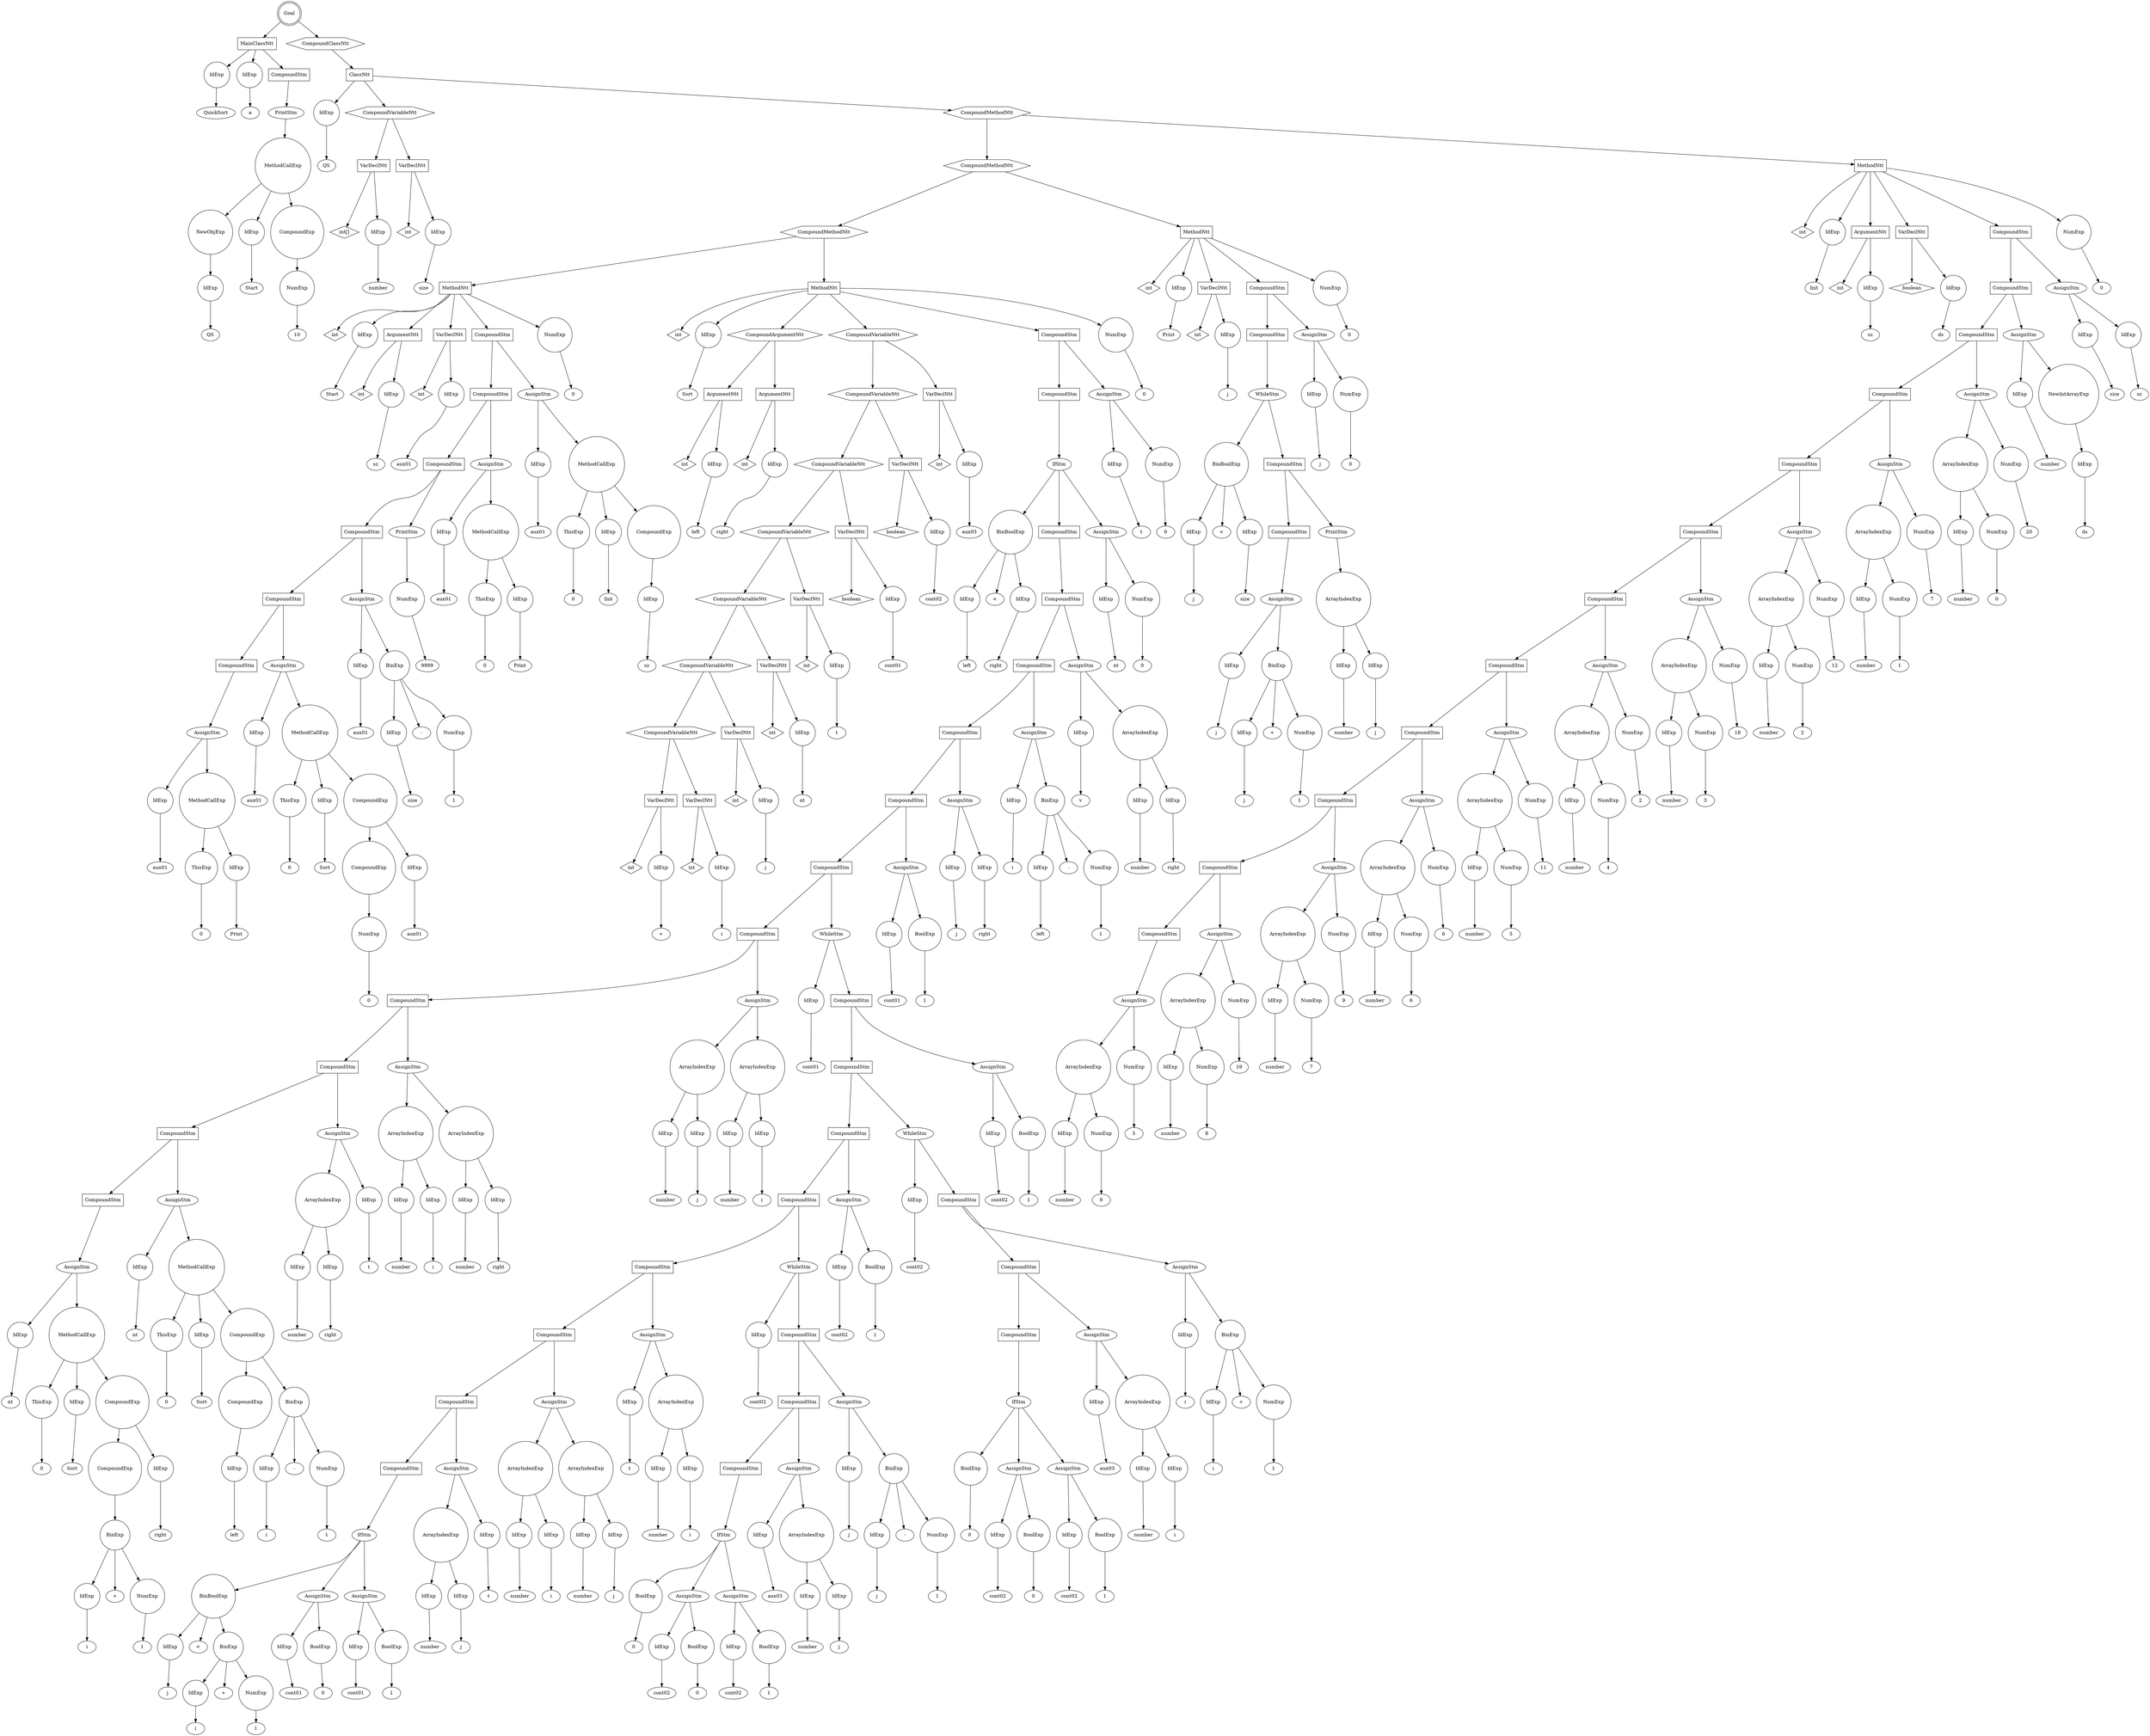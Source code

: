 digraph my_graph {
-1261416416;
-1261416416[label = "Goal", shape = "doublecircle"];
-1261416416->-1261434512;
-1261434512[label = "MainClassNtt", shape = "box"];
-1261434512->-1261434080
-1261434080[label = "IdExp", shape = "circle"];
-1261434080->-1261434064;
-1261434064[label = "QuickSort"];
-1261434512->-1261434128
-1261434128[label = "IdExp", shape = "circle"];
-1261434128->-1261434112;
-1261434112[label = "a"];
-1261434512->-1261434464;
-1261434464[label = "CompoundStm", shape = "polygon"];
-1261434464->-1259338736;
-1259338736[label = "PrintStm", shape = "ellipse"];
-1259338736->-1261434416
-1261434416[label = "MethodCallExp", shape = "circle"];
-1261434416->-1261434224
-1261434224[label = "NewObjExp", shape = "circle"];
-1261434224->-1261434176
-1261434176[label = "IdExp", shape = "circle"];
-1261434176->-1261434160;
-1261434160[label = "QS"];
-1261434416->-1261434272
-1261434272[label = "IdExp", shape = "circle"];
-1261434272->-1261434256;
-1261434256[label = "Start"];
-1261434416->-1261434368;
-1261434368[label = "CompoundExp", shape = "circle"];
-1261434368->-1261434320
-1261434320[label = "NumExp", shape = "circle"];
-1261434320->-1261434304;
-1261434304[label = "10"];
-1261416416->-1261416368;
-1261416368[label = "CompoundClassNtt", shape = "hexagon"];
-1261416368->-1261416320;
-1261416320[label = "ClassNtt", shape = "box"];
-1261416320->-1261434560
-1261434560[label = "IdExp", shape = "circle"];
-1261434560->-1261434544;
-1261434544[label = "QS"];
-1261416320->-1261434944;
-1261434944[label = "CompoundVariableNtt", shape = "hexagon"];
-1261434944->-1261434704;
-1261434704[label = "VarDeclNtt", shape = "box"];
-1261434704->-1261434608;
-1261434608[label = "int[]", shape = "diamond" ];
-1261434704->-1261434656
-1261434656[label = "IdExp", shape = "circle"];
-1261434656->-1261434640;
-1261434640[label = "number"];
-1261434944->-1261434896;
-1261434896[label = "VarDeclNtt", shape = "box"];
-1261434896->-1261434800;
-1261434800[label = "int", shape = "diamond" ];
-1261434896->-1261434848
-1261434848[label = "IdExp", shape = "circle"];
-1261434848->-1261434832;
-1261434832[label = "size"];
-1261416320->-1261416272;
-1261416272[label = "CompoundMethodNtt", shape = "hexagon"];
-1261416272->-1261418528;
-1261418528[label = "CompoundMethodNtt", shape = "hexagon"];
-1261418528->-1261423376;
-1261423376[label = "CompoundMethodNtt", shape = "hexagon"];
-1261423376->-1250949680;
-1250949680[label = "MethodNtt", shape = "box"];
-1250949680->-1261434992;
-1261434992[label = "int", shape = "diamond" ];
-1250949680->-1261435040
-1261435040[label = "IdExp", shape = "circle"];
-1261435040->-1261435024;
-1261435024[label = "Start"];
-1250949680->-1261435184;
-1261435184[label = "ArgumentNtt", shape = "box"];
-1261435184->-1261435088;
-1261435088[label = "int", shape = "diamond" ];
-1261435184->-1261435136
-1261435136[label = "IdExp", shape = "circle"];
-1261435136->-1261435120;
-1261435120[label = "sz"];
-1250949680->-1261435376;
-1261435376[label = "VarDeclNtt", shape = "box"];
-1261435376->-1261435280;
-1261435280[label = "int", shape = "diamond" ];
-1261435376->-1261435328
-1261435328[label = "IdExp", shape = "circle"];
-1261435328->-1261435312;
-1261435312[label = "aux01"];
-1250949680->-1261431104;
-1261431104[label = "CompoundStm", shape = "polygon"];
-1261431104->-1261431056;
-1261431056[label = "CompoundStm", shape = "polygon"];
-1261431056->-1261431008;
-1261431008[label = "CompoundStm", shape = "polygon"];
-1261431008->-1261430960;
-1261430960[label = "CompoundStm", shape = "polygon"];
-1261430960->-1261430912;
-1261430912[label = "CompoundStm", shape = "polygon"];
-1261430912->-1261430864;
-1261430864[label = "CompoundStm", shape = "polygon"];
-1261430864->-1261430816;
-1261430816[label = "AssignStm", shape = "ellipse"];
-1261430816->-1261436768
-1261436768[label = "IdExp", shape = "circle"];
-1261436768->-1261436752;
-1261436752[label = "aux01"];
-1261430816->-1261436912
-1261436912[label = "MethodCallExp", shape = "circle"];
-1261436912->-1261436816
-1261436816[label = "ThisExp", shape = "circle"];
-1261436816->-1261436800;
-1261436800[label = "0"];
-1261436912->-1261436864
-1261436864[label = "IdExp", shape = "circle"];
-1261436864->-1261436848;
-1261436848[label = "Print"];
-1261430912->-1261436720;
-1261436720[label = "AssignStm", shape = "ellipse"];
-1261436720->-1261436336
-1261436336[label = "IdExp", shape = "circle"];
-1261436336->-1261436320;
-1261436320[label = "aux01"];
-1261436720->-1261436672
-1261436672[label = "MethodCallExp", shape = "circle"];
-1261436672->-1261436384
-1261436384[label = "ThisExp", shape = "circle"];
-1261436384->-1261436368;
-1261436368[label = "0"];
-1261436672->-1261436432
-1261436432[label = "IdExp", shape = "circle"];
-1261436432->-1261436416;
-1261436416[label = "Sort"];
-1261436672->-1261436624;
-1261436624[label = "CompoundExp", shape = "circle"];
-1261436624->-1261436528;
-1261436528[label = "CompoundExp", shape = "circle"];
-1261436528->-1261436480
-1261436480[label = "NumExp", shape = "circle"];
-1261436480->-1261436464;
-1261436464[label = "0"];
-1261436624->-1261436576
-1261436576[label = "IdExp", shape = "circle"];
-1261436576->-1261436560;
-1261436560[label = "aux01"];
-1261430960->-1261436288;
-1261436288[label = "AssignStm", shape = "ellipse"];
-1261436288->-1261436096
-1261436096[label = "IdExp", shape = "circle"];
-1261436096->-1261436080;
-1261436080[label = "aux01"];
-1261436288->-1261436240;
-1261436240[label = "BinExp", shape = "circle"];
-1261436240->-1261436144
-1261436144[label = "IdExp", shape = "circle"];
-1261436144->-1261436128;
-1261436128[label = "size"];
-1261436240->-1261436216;
-1261436216[label = "-" ];
-1261436240->-1261436192
-1261436192[label = "NumExp", shape = "circle"];
-1261436192->-1261436176;
-1261436176[label = "1"];
-1261431008->-1259339472;
-1259339472[label = "PrintStm", shape = "ellipse"];
-1259339472->-1261436048
-1261436048[label = "NumExp", shape = "circle"];
-1261436048->-1261436032;
-1261436032[label = "9999"];
-1261431056->-1261436000;
-1261436000[label = "AssignStm", shape = "ellipse"];
-1261436000->-1261435808
-1261435808[label = "IdExp", shape = "circle"];
-1261435808->-1261435792;
-1261435792[label = "aux01"];
-1261436000->-1261435952
-1261435952[label = "MethodCallExp", shape = "circle"];
-1261435952->-1261435856
-1261435856[label = "ThisExp", shape = "circle"];
-1261435856->-1261435840;
-1261435840[label = "0"];
-1261435952->-1261435904
-1261435904[label = "IdExp", shape = "circle"];
-1261435904->-1261435888;
-1261435888[label = "Print"];
-1261431104->-1261435760;
-1261435760[label = "AssignStm", shape = "ellipse"];
-1261435760->-1261435472
-1261435472[label = "IdExp", shape = "circle"];
-1261435472->-1261435456;
-1261435456[label = "aux01"];
-1261435760->-1261435712
-1261435712[label = "MethodCallExp", shape = "circle"];
-1261435712->-1261435520
-1261435520[label = "ThisExp", shape = "circle"];
-1261435520->-1261435504;
-1261435504[label = "0"];
-1261435712->-1261435568
-1261435568[label = "IdExp", shape = "circle"];
-1261435568->-1261435552;
-1261435552[label = "Init"];
-1261435712->-1261435664;
-1261435664[label = "CompoundExp", shape = "circle"];
-1261435664->-1261435616
-1261435616[label = "IdExp", shape = "circle"];
-1261435616->-1261435600;
-1261435600[label = "sz"];
-1250949680->-1261431152
-1261431152[label = "NumExp", shape = "circle"];
-1261431152->-1261431136;
-1261431136[label = "0"];
-1261423376->-1250950384;
-1250950384[label = "MethodNtt", shape = "box"];
-1250950384->-1261431248;
-1261431248[label = "int", shape = "diamond" ];
-1250950384->-1261431296
-1261431296[label = "IdExp", shape = "circle"];
-1261431296->-1261431280;
-1261431280[label = "Sort"];
-1250950384->-1261431680;
-1261431680[label = "CompoundArgumentNtt", shape = "hexagon"];
-1261431680->-1261431440;
-1261431440[label = "ArgumentNtt", shape = "box"];
-1261431440->-1261431344;
-1261431344[label = "int", shape = "diamond" ];
-1261431440->-1261431392
-1261431392[label = "IdExp", shape = "circle"];
-1261431392->-1261431376;
-1261431376[label = "left"];
-1261431680->-1261431632;
-1261431632[label = "ArgumentNtt", shape = "box"];
-1261431632->-1261431536;
-1261431536[label = "int", shape = "diamond" ];
-1261431632->-1261431584
-1261431584[label = "IdExp", shape = "circle"];
-1261431584->-1261431568;
-1261431568[label = "right"];
-1250950384->-1261433216;
-1261433216[label = "CompoundVariableNtt", shape = "hexagon"];
-1261433216->-1261433024;
-1261433024[label = "CompoundVariableNtt", shape = "hexagon"];
-1261433024->-1261432832;
-1261432832[label = "CompoundVariableNtt", shape = "hexagon"];
-1261432832->-1261432640;
-1261432640[label = "CompoundVariableNtt", shape = "hexagon"];
-1261432640->-1261432448;
-1261432448[label = "CompoundVariableNtt", shape = "hexagon"];
-1261432448->-1261432256;
-1261432256[label = "CompoundVariableNtt", shape = "hexagon"];
-1261432256->-1261432064;
-1261432064[label = "CompoundVariableNtt", shape = "hexagon"];
-1261432064->-1261431824;
-1261431824[label = "VarDeclNtt", shape = "box"];
-1261431824->-1261431728;
-1261431728[label = "int", shape = "diamond" ];
-1261431824->-1261431776
-1261431776[label = "IdExp", shape = "circle"];
-1261431776->-1261431760;
-1261431760[label = "v"];
-1261432064->-1261432016;
-1261432016[label = "VarDeclNtt", shape = "box"];
-1261432016->-1261431920;
-1261431920[label = "int", shape = "diamond" ];
-1261432016->-1261431968
-1261431968[label = "IdExp", shape = "circle"];
-1261431968->-1261431952;
-1261431952[label = "i"];
-1261432256->-1261432208;
-1261432208[label = "VarDeclNtt", shape = "box"];
-1261432208->-1261432112;
-1261432112[label = "int", shape = "diamond" ];
-1261432208->-1261432160
-1261432160[label = "IdExp", shape = "circle"];
-1261432160->-1261432144;
-1261432144[label = "j"];
-1261432448->-1261432400;
-1261432400[label = "VarDeclNtt", shape = "box"];
-1261432400->-1261432304;
-1261432304[label = "int", shape = "diamond" ];
-1261432400->-1261432352
-1261432352[label = "IdExp", shape = "circle"];
-1261432352->-1261432336;
-1261432336[label = "nt"];
-1261432640->-1261432592;
-1261432592[label = "VarDeclNtt", shape = "box"];
-1261432592->-1261432496;
-1261432496[label = "int", shape = "diamond" ];
-1261432592->-1261432544
-1261432544[label = "IdExp", shape = "circle"];
-1261432544->-1261432528;
-1261432528[label = "t"];
-1261432832->-1261432784;
-1261432784[label = "VarDeclNtt", shape = "box"];
-1261432784->-1261432688;
-1261432688[label = "boolean", shape = "diamond" ];
-1261432784->-1261432736
-1261432736[label = "IdExp", shape = "circle"];
-1261432736->-1261432720;
-1261432720[label = "cont01"];
-1261433024->-1261432976;
-1261432976[label = "VarDeclNtt", shape = "box"];
-1261432976->-1261432880;
-1261432880[label = "boolean", shape = "diamond" ];
-1261432976->-1261432928
-1261432928[label = "IdExp", shape = "circle"];
-1261432928->-1261432912;
-1261432912[label = "cont02"];
-1261433216->-1261433168;
-1261433168[label = "VarDeclNtt", shape = "box"];
-1261433168->-1261433072;
-1261433072[label = "int", shape = "diamond" ];
-1261433168->-1261433120
-1261433120[label = "IdExp", shape = "circle"];
-1261433120->-1261433104;
-1261433104[label = "aux03"];
-1250950384->-1261423280;
-1261423280[label = "CompoundStm", shape = "polygon"];
-1261423280->-1261423232;
-1261423232[label = "CompoundStm", shape = "polygon"];
-1261423232->-1261423184;
-1261423184[label = "IfStm", shape = "ellipse"];
-1261423184->-1261433504;
-1261433504[label = "BinBoolExp", shape = "circle"];
-1261433504->-1261433408
-1261433408[label = "IdExp", shape = "circle"];
-1261433408->-1261433392;
-1261433392[label = "left"];
-1261433504->-1261433480;
-1261433480[label = "<" ];
-1261433504->-1261433456
-1261433456[label = "IdExp", shape = "circle"];
-1261433456->-1261433440;
-1261433440[label = "right"];
-1261423184->-1261422992;
-1261422992[label = "CompoundStm", shape = "polygon"];
-1261422992->-1261422944;
-1261422944[label = "CompoundStm", shape = "polygon"];
-1261422944->-1261422896;
-1261422896[label = "CompoundStm", shape = "polygon"];
-1261422896->-1261422848;
-1261422848[label = "CompoundStm", shape = "polygon"];
-1261422848->-1261422800;
-1261422800[label = "CompoundStm", shape = "polygon"];
-1261422800->-1261422752;
-1261422752[label = "CompoundStm", shape = "polygon"];
-1261422752->-1261422704;
-1261422704[label = "CompoundStm", shape = "polygon"];
-1261422704->-1261422656;
-1261422656[label = "CompoundStm", shape = "polygon"];
-1261422656->-1261422608;
-1261422608[label = "CompoundStm", shape = "polygon"];
-1261422608->-1261422560;
-1261422560[label = "CompoundStm", shape = "polygon"];
-1261422560->-1261422512;
-1261422512[label = "CompoundStm", shape = "polygon"];
-1261422512->-1261422464;
-1261422464[label = "AssignStm", shape = "ellipse"];
-1261422464->-1261421984
-1261421984[label = "IdExp", shape = "circle"];
-1261421984->-1261421968;
-1261421968[label = "nt"];
-1261422464->-1261422416
-1261422416[label = "MethodCallExp", shape = "circle"];
-1261422416->-1261422032
-1261422032[label = "ThisExp", shape = "circle"];
-1261422032->-1261422016;
-1261422016[label = "0"];
-1261422416->-1261422080
-1261422080[label = "IdExp", shape = "circle"];
-1261422080->-1261422064;
-1261422064[label = "Sort"];
-1261422416->-1261422368;
-1261422368[label = "CompoundExp", shape = "circle"];
-1261422368->-1261422272;
-1261422272[label = "CompoundExp", shape = "circle"];
-1261422272->-1261422224;
-1261422224[label = "BinExp", shape = "circle"];
-1261422224->-1261422128
-1261422128[label = "IdExp", shape = "circle"];
-1261422128->-1261422112;
-1261422112[label = "i"];
-1261422224->-1261422200;
-1261422200[label = "+" ];
-1261422224->-1261422176
-1261422176[label = "NumExp", shape = "circle"];
-1261422176->-1261422160;
-1261422160[label = "1"];
-1261422368->-1261422320
-1261422320[label = "IdExp", shape = "circle"];
-1261422320->-1261422304;
-1261422304[label = "right"];
-1261422560->-1261421936;
-1261421936[label = "AssignStm", shape = "ellipse"];
-1261421936->-1261427600
-1261427600[label = "IdExp", shape = "circle"];
-1261427600->-1261427584;
-1261427584[label = "nt"];
-1261421936->-1261421888
-1261421888[label = "MethodCallExp", shape = "circle"];
-1261421888->-1261427648
-1261427648[label = "ThisExp", shape = "circle"];
-1261427648->-1261427632;
-1261427632[label = "0"];
-1261421888->-1261427696
-1261427696[label = "IdExp", shape = "circle"];
-1261427696->-1261427680;
-1261427680[label = "Sort"];
-1261421888->-1261421840;
-1261421840[label = "CompoundExp", shape = "circle"];
-1261421840->-1261421648;
-1261421648[label = "CompoundExp", shape = "circle"];
-1261421648->-1261421600
-1261421600[label = "IdExp", shape = "circle"];
-1261421600->-1261421584;
-1261421584[label = "left"];
-1261421840->-1261421792;
-1261421792[label = "BinExp", shape = "circle"];
-1261421792->-1261421696
-1261421696[label = "IdExp", shape = "circle"];
-1261421696->-1261421680;
-1261421680[label = "i"];
-1261421792->-1261421768;
-1261421768[label = "-" ];
-1261421792->-1261421744
-1261421744[label = "NumExp", shape = "circle"];
-1261421744->-1261421728;
-1261421728[label = "1"];
-1261422608->-1261427552;
-1261427552[label = "AssignStm", shape = "ellipse"];
-1261427552->-1261427456
-1261427456[label = "ArrayIndexExp", shape = "circle"];
-1261427456->-1261427360
-1261427360[label = "IdExp", shape = "circle"];
-1261427360->-1261427344;
-1261427344[label = "number"];
-1261427456->-1261427408
-1261427408[label = "IdExp", shape = "circle"];
-1261427408->-1261427392;
-1261427392[label = "right"];
-1261427552->-1261427504
-1261427504[label = "IdExp", shape = "circle"];
-1261427504->-1261427488;
-1261427488[label = "t"];
-1261422656->-1261427312;
-1261427312[label = "AssignStm", shape = "ellipse"];
-1261427312->-1261427120
-1261427120[label = "ArrayIndexExp", shape = "circle"];
-1261427120->-1261427024
-1261427024[label = "IdExp", shape = "circle"];
-1261427024->-1261427008;
-1261427008[label = "number"];
-1261427120->-1261427072
-1261427072[label = "IdExp", shape = "circle"];
-1261427072->-1261427056;
-1261427056[label = "i"];
-1261427312->-1261427264
-1261427264[label = "ArrayIndexExp", shape = "circle"];
-1261427264->-1261427168
-1261427168[label = "IdExp", shape = "circle"];
-1261427168->-1261427152;
-1261427152[label = "number"];
-1261427264->-1261427216
-1261427216[label = "IdExp", shape = "circle"];
-1261427216->-1261427200;
-1261427200[label = "right"];
-1261422704->-1261426976;
-1261426976[label = "AssignStm", shape = "ellipse"];
-1261426976->-1261426784
-1261426784[label = "ArrayIndexExp", shape = "circle"];
-1261426784->-1261426688
-1261426688[label = "IdExp", shape = "circle"];
-1261426688->-1261426672;
-1261426672[label = "number"];
-1261426784->-1261426736
-1261426736[label = "IdExp", shape = "circle"];
-1261426736->-1261426720;
-1261426720[label = "j"];
-1261426976->-1261426928
-1261426928[label = "ArrayIndexExp", shape = "circle"];
-1261426928->-1261426832
-1261426832[label = "IdExp", shape = "circle"];
-1261426832->-1261426816;
-1261426816[label = "number"];
-1261426928->-1261426880
-1261426880[label = "IdExp", shape = "circle"];
-1261426880->-1261426864;
-1261426864[label = "i"];
-1261422752->-1261426640;
-1261426640[label = "WhileStm", shape = "ellipse"];
-1261426640->-1261428176
-1261428176[label = "IdExp", shape = "circle"];
-1261428176->-1261428160;
-1261428160[label = "cont01"];
-1261426640->-1261426592;
-1261426592[label = "CompoundStm", shape = "polygon"];
-1261426592->-1261426544;
-1261426544[label = "CompoundStm", shape = "polygon"];
-1261426544->-1261426496;
-1261426496[label = "CompoundStm", shape = "polygon"];
-1261426496->-1261426448;
-1261426448[label = "CompoundStm", shape = "polygon"];
-1261426448->-1261426400;
-1261426400[label = "CompoundStm", shape = "polygon"];
-1261426400->-1261426352;
-1261426352[label = "CompoundStm", shape = "polygon"];
-1261426352->-1261426304;
-1261426304[label = "CompoundStm", shape = "polygon"];
-1261426304->-1261426256;
-1261426256[label = "CompoundStm", shape = "polygon"];
-1261426256->-1261426208;
-1261426208[label = "IfStm", shape = "ellipse"];
-1261426208->-1261425872;
-1261425872[label = "BinBoolExp", shape = "circle"];
-1261425872->-1261425680
-1261425680[label = "IdExp", shape = "circle"];
-1261425680->-1261425664;
-1261425664[label = "j"];
-1261425872->-1261425848;
-1261425848[label = "<" ];
-1261425872->-1261425824;
-1261425824[label = "BinExp", shape = "circle"];
-1261425824->-1261425728
-1261425728[label = "IdExp", shape = "circle"];
-1261425728->-1261425712;
-1261425712[label = "i"];
-1261425824->-1261425800;
-1261425800[label = "+" ];
-1261425824->-1261425776
-1261425776[label = "NumExp", shape = "circle"];
-1261425776->-1261425760;
-1261425760[label = "1"];
-1261426208->-1261426016;
-1261426016[label = "AssignStm", shape = "ellipse"];
-1261426016->-1261425920
-1261425920[label = "IdExp", shape = "circle"];
-1261425920->-1261425904;
-1261425904[label = "cont01"];
-1261426016->-1261425968
-1261425968[label = "BoolExp", shape = "circle"];
-1261425968->-1261425952;
-1261425952[label = "0"];
-1261426208->-1261426160;
-1261426160[label = "AssignStm", shape = "ellipse"];
-1261426160->-1261426064
-1261426064[label = "IdExp", shape = "circle"];
-1261426064->-1261426048;
-1261426048[label = "cont01"];
-1261426160->-1261426112
-1261426112[label = "BoolExp", shape = "circle"];
-1261426112->-1261426096;
-1261426096[label = "1"];
-1261426304->-1261425632;
-1261425632[label = "AssignStm", shape = "ellipse"];
-1261425632->-1261425536
-1261425536[label = "ArrayIndexExp", shape = "circle"];
-1261425536->-1261425440
-1261425440[label = "IdExp", shape = "circle"];
-1261425440->-1261425424;
-1261425424[label = "number"];
-1261425536->-1261425488
-1261425488[label = "IdExp", shape = "circle"];
-1261425488->-1261425472;
-1261425472[label = "j"];
-1261425632->-1261425584
-1261425584[label = "IdExp", shape = "circle"];
-1261425584->-1261425568;
-1261425568[label = "t"];
-1261426352->-1261425392;
-1261425392[label = "AssignStm", shape = "ellipse"];
-1261425392->-1261425200
-1261425200[label = "ArrayIndexExp", shape = "circle"];
-1261425200->-1261425104
-1261425104[label = "IdExp", shape = "circle"];
-1261425104->-1261425088;
-1261425088[label = "number"];
-1261425200->-1261425152
-1261425152[label = "IdExp", shape = "circle"];
-1261425152->-1261425136;
-1261425136[label = "i"];
-1261425392->-1261425344
-1261425344[label = "ArrayIndexExp", shape = "circle"];
-1261425344->-1261425248
-1261425248[label = "IdExp", shape = "circle"];
-1261425248->-1261425232;
-1261425232[label = "number"];
-1261425344->-1261425296
-1261425296[label = "IdExp", shape = "circle"];
-1261425296->-1261425280;
-1261425280[label = "j"];
-1261426400->-1261425056;
-1261425056[label = "AssignStm", shape = "ellipse"];
-1261425056->-1261424864
-1261424864[label = "IdExp", shape = "circle"];
-1261424864->-1261424848;
-1261424848[label = "t"];
-1261425056->-1261425008
-1261425008[label = "ArrayIndexExp", shape = "circle"];
-1261425008->-1261424912
-1261424912[label = "IdExp", shape = "circle"];
-1261424912->-1261424896;
-1261424896[label = "number"];
-1261425008->-1261424960
-1261424960[label = "IdExp", shape = "circle"];
-1261424960->-1261424944;
-1261424944[label = "i"];
-1261426448->-1261424816;
-1261424816[label = "WhileStm", shape = "ellipse"];
-1261424816->-1261429760
-1261429760[label = "IdExp", shape = "circle"];
-1261429760->-1261429744;
-1261429744[label = "cont02"];
-1261424816->-1261424768;
-1261424768[label = "CompoundStm", shape = "polygon"];
-1261424768->-1261424720;
-1261424720[label = "CompoundStm", shape = "polygon"];
-1261424720->-1261424672;
-1261424672[label = "CompoundStm", shape = "polygon"];
-1261424672->-1261430768;
-1261430768[label = "IfStm", shape = "ellipse"];
-1261430768->-1261430432
-1261430432[label = "BoolExp", shape = "circle"];
-1261430432->-1261430416;
-1261430416[label = "0"];
-1261430768->-1261430576;
-1261430576[label = "AssignStm", shape = "ellipse"];
-1261430576->-1261430480
-1261430480[label = "IdExp", shape = "circle"];
-1261430480->-1261430464;
-1261430464[label = "cont02"];
-1261430576->-1261430528
-1261430528[label = "BoolExp", shape = "circle"];
-1261430528->-1261430512;
-1261430512[label = "0"];
-1261430768->-1261430720;
-1261430720[label = "AssignStm", shape = "ellipse"];
-1261430720->-1261430624
-1261430624[label = "IdExp", shape = "circle"];
-1261430624->-1261430608;
-1261430608[label = "cont02"];
-1261430720->-1261430672
-1261430672[label = "BoolExp", shape = "circle"];
-1261430672->-1261430656;
-1261430656[label = "1"];
-1261424720->-1261430240;
-1261430240[label = "AssignStm", shape = "ellipse"];
-1261430240->-1261430048
-1261430048[label = "IdExp", shape = "circle"];
-1261430048->-1261430032;
-1261430032[label = "aux03"];
-1261430240->-1261430192
-1261430192[label = "ArrayIndexExp", shape = "circle"];
-1261430192->-1261430096
-1261430096[label = "IdExp", shape = "circle"];
-1261430096->-1261430080;
-1261430080[label = "number"];
-1261430192->-1261430144
-1261430144[label = "IdExp", shape = "circle"];
-1261430144->-1261430128;
-1261430128[label = "j"];
-1261424768->-1261430000;
-1261430000[label = "AssignStm", shape = "ellipse"];
-1261430000->-1261429808
-1261429808[label = "IdExp", shape = "circle"];
-1261429808->-1261429792;
-1261429792[label = "j"];
-1261430000->-1261429952;
-1261429952[label = "BinExp", shape = "circle"];
-1261429952->-1261429856
-1261429856[label = "IdExp", shape = "circle"];
-1261429856->-1261429840;
-1261429840[label = "j"];
-1261429952->-1261429928;
-1261429928[label = "-" ];
-1261429952->-1261429904
-1261429904[label = "NumExp", shape = "circle"];
-1261429904->-1261429888;
-1261429888[label = "1"];
-1261426496->-1261429712;
-1261429712[label = "AssignStm", shape = "ellipse"];
-1261429712->-1261429616
-1261429616[label = "IdExp", shape = "circle"];
-1261429616->-1261429600;
-1261429600[label = "cont02"];
-1261429712->-1261429664
-1261429664[label = "BoolExp", shape = "circle"];
-1261429664->-1261429648;
-1261429648[label = "1"];
-1261426544->-1261429568;
-1261429568[label = "WhileStm", shape = "ellipse"];
-1261429568->-1261428368
-1261428368[label = "IdExp", shape = "circle"];
-1261428368->-1261428352;
-1261428352[label = "cont02"];
-1261429568->-1261429520;
-1261429520[label = "CompoundStm", shape = "polygon"];
-1261429520->-1261429472;
-1261429472[label = "CompoundStm", shape = "polygon"];
-1261429472->-1261429424;
-1261429424[label = "CompoundStm", shape = "polygon"];
-1261429424->-1261429376;
-1261429376[label = "IfStm", shape = "ellipse"];
-1261429376->-1261429040
-1261429040[label = "BoolExp", shape = "circle"];
-1261429040->-1261429024;
-1261429024[label = "0"];
-1261429376->-1261429184;
-1261429184[label = "AssignStm", shape = "ellipse"];
-1261429184->-1261429088
-1261429088[label = "IdExp", shape = "circle"];
-1261429088->-1261429072;
-1261429072[label = "cont02"];
-1261429184->-1261429136
-1261429136[label = "BoolExp", shape = "circle"];
-1261429136->-1261429120;
-1261429120[label = "0"];
-1261429376->-1261429328;
-1261429328[label = "AssignStm", shape = "ellipse"];
-1261429328->-1261429232
-1261429232[label = "IdExp", shape = "circle"];
-1261429232->-1261429216;
-1261429216[label = "cont02"];
-1261429328->-1261429280
-1261429280[label = "BoolExp", shape = "circle"];
-1261429280->-1261429264;
-1261429264[label = "1"];
-1261429472->-1261428848;
-1261428848[label = "AssignStm", shape = "ellipse"];
-1261428848->-1261428656
-1261428656[label = "IdExp", shape = "circle"];
-1261428656->-1261428640;
-1261428640[label = "aux03"];
-1261428848->-1261428800
-1261428800[label = "ArrayIndexExp", shape = "circle"];
-1261428800->-1261428704
-1261428704[label = "IdExp", shape = "circle"];
-1261428704->-1261428688;
-1261428688[label = "number"];
-1261428800->-1261428752
-1261428752[label = "IdExp", shape = "circle"];
-1261428752->-1261428736;
-1261428736[label = "i"];
-1261429520->-1261428608;
-1261428608[label = "AssignStm", shape = "ellipse"];
-1261428608->-1261428416
-1261428416[label = "IdExp", shape = "circle"];
-1261428416->-1261428400;
-1261428400[label = "i"];
-1261428608->-1261428560;
-1261428560[label = "BinExp", shape = "circle"];
-1261428560->-1261428464
-1261428464[label = "IdExp", shape = "circle"];
-1261428464->-1261428448;
-1261428448[label = "i"];
-1261428560->-1261428536;
-1261428536[label = "+" ];
-1261428560->-1261428512
-1261428512[label = "NumExp", shape = "circle"];
-1261428512->-1261428496;
-1261428496[label = "1"];
-1261426592->-1261428320;
-1261428320[label = "AssignStm", shape = "ellipse"];
-1261428320->-1261428224
-1261428224[label = "IdExp", shape = "circle"];
-1261428224->-1261428208;
-1261428208[label = "cont02"];
-1261428320->-1261428272
-1261428272[label = "BoolExp", shape = "circle"];
-1261428272->-1261428256;
-1261428256[label = "1"];
-1261422800->-1261428128;
-1261428128[label = "AssignStm", shape = "ellipse"];
-1261428128->-1261428032
-1261428032[label = "IdExp", shape = "circle"];
-1261428032->-1261428016;
-1261428016[label = "cont01"];
-1261428128->-1261428080
-1261428080[label = "BoolExp", shape = "circle"];
-1261428080->-1261428064;
-1261428064[label = "1"];
-1261422848->-1261427984;
-1261427984[label = "AssignStm", shape = "ellipse"];
-1261427984->-1261427888
-1261427888[label = "IdExp", shape = "circle"];
-1261427888->-1261427872;
-1261427872[label = "j"];
-1261427984->-1261427936
-1261427936[label = "IdExp", shape = "circle"];
-1261427936->-1261427920;
-1261427920[label = "right"];
-1261422896->-1261427840;
-1261427840[label = "AssignStm", shape = "ellipse"];
-1261427840->-1261433792
-1261433792[label = "IdExp", shape = "circle"];
-1261433792->-1261433776;
-1261433776[label = "i"];
-1261427840->-1261427792;
-1261427792[label = "BinExp", shape = "circle"];
-1261427792->-1261433840
-1261433840[label = "IdExp", shape = "circle"];
-1261433840->-1261433824;
-1261433824[label = "left"];
-1261427792->-1261427768;
-1261427768[label = "-" ];
-1261427792->-1261427744
-1261427744[label = "NumExp", shape = "circle"];
-1261427744->-1261427728;
-1261427728[label = "1"];
-1261422944->-1261433744;
-1261433744[label = "AssignStm", shape = "ellipse"];
-1261433744->-1261433552
-1261433552[label = "IdExp", shape = "circle"];
-1261433552->-1261433536;
-1261433536[label = "v"];
-1261433744->-1261433696
-1261433696[label = "ArrayIndexExp", shape = "circle"];
-1261433696->-1261433600
-1261433600[label = "IdExp", shape = "circle"];
-1261433600->-1261433584;
-1261433584[label = "number"];
-1261433696->-1261433648
-1261433648[label = "IdExp", shape = "circle"];
-1261433648->-1261433632;
-1261433632[label = "right"];
-1261423184->-1261423136;
-1261423136[label = "AssignStm", shape = "ellipse"];
-1261423136->-1261423040
-1261423040[label = "IdExp", shape = "circle"];
-1261423040->-1261423024;
-1261423024[label = "nt"];
-1261423136->-1261423088
-1261423088[label = "NumExp", shape = "circle"];
-1261423088->-1261423072;
-1261423072[label = "0"];
-1261423280->-1261433360;
-1261433360[label = "AssignStm", shape = "ellipse"];
-1261433360->-1261433264
-1261433264[label = "IdExp", shape = "circle"];
-1261433264->-1261433248;
-1261433248[label = "t"];
-1261433360->-1261433312
-1261433312[label = "NumExp", shape = "circle"];
-1261433312->-1261433296;
-1261433296[label = "0"];
-1250950384->-1261423328
-1261423328[label = "NumExp", shape = "circle"];
-1261423328->-1261423312;
-1261423312[label = "0"];
-1261418528->-1250950448;
-1250950448[label = "MethodNtt", shape = "box"];
-1250950448->-1261423424;
-1261423424[label = "int", shape = "diamond" ];
-1250950448->-1261423472
-1261423472[label = "IdExp", shape = "circle"];
-1261423472->-1261423456;
-1261423456[label = "Print"];
-1250950448->-1261423616;
-1261423616[label = "VarDeclNtt", shape = "box"];
-1261423616->-1261423520;
-1261423520[label = "int", shape = "diamond" ];
-1261423616->-1261423568
-1261423568[label = "IdExp", shape = "circle"];
-1261423568->-1261423552;
-1261423552[label = "j"];
-1250950448->-1261424576;
-1261424576[label = "CompoundStm", shape = "polygon"];
-1261424576->-1261424528;
-1261424528[label = "CompoundStm", shape = "polygon"];
-1261424528->-1261424480;
-1261424480[label = "WhileStm", shape = "ellipse"];
-1261424480->-1261423952;
-1261423952[label = "BinBoolExp", shape = "circle"];
-1261423952->-1261423856
-1261423856[label = "IdExp", shape = "circle"];
-1261423856->-1261423840;
-1261423840[label = "j"];
-1261423952->-1261423928;
-1261423928[label = "<" ];
-1261423952->-1261423904
-1261423904[label = "IdExp", shape = "circle"];
-1261423904->-1261423888;
-1261423888[label = "size"];
-1261424480->-1261424432;
-1261424432[label = "CompoundStm", shape = "polygon"];
-1261424432->-1261424384;
-1261424384[label = "CompoundStm", shape = "polygon"];
-1261424384->-1261424336;
-1261424336[label = "AssignStm", shape = "ellipse"];
-1261424336->-1261424144
-1261424144[label = "IdExp", shape = "circle"];
-1261424144->-1261424128;
-1261424128[label = "j"];
-1261424336->-1261424288;
-1261424288[label = "BinExp", shape = "circle"];
-1261424288->-1261424192
-1261424192[label = "IdExp", shape = "circle"];
-1261424192->-1261424176;
-1261424176[label = "j"];
-1261424288->-1261424264;
-1261424264[label = "+" ];
-1261424288->-1261424240
-1261424240[label = "NumExp", shape = "circle"];
-1261424240->-1261424224;
-1261424224[label = "1"];
-1261424432->-1259335056;
-1259335056[label = "PrintStm", shape = "ellipse"];
-1259335056->-1261424096
-1261424096[label = "ArrayIndexExp", shape = "circle"];
-1261424096->-1261424000
-1261424000[label = "IdExp", shape = "circle"];
-1261424000->-1261423984;
-1261423984[label = "number"];
-1261424096->-1261424048
-1261424048[label = "IdExp", shape = "circle"];
-1261424048->-1261424032;
-1261424032[label = "j"];
-1261424576->-1261423808;
-1261423808[label = "AssignStm", shape = "ellipse"];
-1261423808->-1261423712
-1261423712[label = "IdExp", shape = "circle"];
-1261423712->-1261423696;
-1261423696[label = "j"];
-1261423808->-1261423760
-1261423760[label = "NumExp", shape = "circle"];
-1261423760->-1261423744;
-1261423744[label = "0"];
-1250950448->-1261424624
-1261424624[label = "NumExp", shape = "circle"];
-1261424624->-1261424608;
-1261424608[label = "0"];
-1261416272->-1250950576;
-1250950576[label = "MethodNtt", shape = "box"];
-1250950576->-1261418576;
-1261418576[label = "int", shape = "diamond" ];
-1250950576->-1261418624
-1261418624[label = "IdExp", shape = "circle"];
-1261418624->-1261418608;
-1261418608[label = "Init"];
-1250950576->-1261418768;
-1261418768[label = "ArgumentNtt", shape = "box"];
-1261418768->-1261418672;
-1261418672[label = "int", shape = "diamond" ];
-1261418768->-1261418720
-1261418720[label = "IdExp", shape = "circle"];
-1261418720->-1261418704;
-1261418704[label = "sz"];
-1250950576->-1261418960;
-1261418960[label = "VarDeclNtt", shape = "box"];
-1261418960->-1261418864;
-1261418864[label = "boolean", shape = "diamond" ];
-1261418960->-1261418912
-1261418912[label = "IdExp", shape = "circle"];
-1261418912->-1261418896;
-1261418896[label = "ds"];
-1250950576->-1261416176;
-1261416176[label = "CompoundStm", shape = "polygon"];
-1261416176->-1261416128;
-1261416128[label = "CompoundStm", shape = "polygon"];
-1261416128->-1261416080;
-1261416080[label = "CompoundStm", shape = "polygon"];
-1261416080->-1261416032;
-1261416032[label = "CompoundStm", shape = "polygon"];
-1261416032->-1261415984;
-1261415984[label = "CompoundStm", shape = "polygon"];
-1261415984->-1261415936;
-1261415936[label = "CompoundStm", shape = "polygon"];
-1261415936->-1261415888;
-1261415888[label = "CompoundStm", shape = "polygon"];
-1261415888->-1261415840;
-1261415840[label = "CompoundStm", shape = "polygon"];
-1261415840->-1261415792;
-1261415792[label = "CompoundStm", shape = "polygon"];
-1261415792->-1261415744;
-1261415744[label = "CompoundStm", shape = "polygon"];
-1261415744->-1261415696;
-1261415696[label = "CompoundStm", shape = "polygon"];
-1261415696->-1261415648;
-1261415648[label = "CompoundStm", shape = "polygon"];
-1261415648->-1261415600;
-1261415600[label = "AssignStm", shape = "ellipse"];
-1261415600->-1261415504
-1261415504[label = "ArrayIndexExp", shape = "circle"];
-1261415504->-1261421552
-1261421552[label = "IdExp", shape = "circle"];
-1261421552->-1261421536;
-1261421536[label = "number"];
-1261415504->-1261415456
-1261415456[label = "NumExp", shape = "circle"];
-1261415456->-1261415440;
-1261415440[label = "9"];
-1261415600->-1261415552
-1261415552[label = "NumExp", shape = "circle"];
-1261415552->-1261415536;
-1261415536[label = "5"];
-1261415696->-1261421504;
-1261421504[label = "AssignStm", shape = "ellipse"];
-1261421504->-1261421408
-1261421408[label = "ArrayIndexExp", shape = "circle"];
-1261421408->-1261421312
-1261421312[label = "IdExp", shape = "circle"];
-1261421312->-1261421296;
-1261421296[label = "number"];
-1261421408->-1261421360
-1261421360[label = "NumExp", shape = "circle"];
-1261421360->-1261421344;
-1261421344[label = "8"];
-1261421504->-1261421456
-1261421456[label = "NumExp", shape = "circle"];
-1261421456->-1261421440;
-1261421440[label = "19"];
-1261415744->-1261421264;
-1261421264[label = "AssignStm", shape = "ellipse"];
-1261421264->-1261421168
-1261421168[label = "ArrayIndexExp", shape = "circle"];
-1261421168->-1261421072
-1261421072[label = "IdExp", shape = "circle"];
-1261421072->-1261421056;
-1261421056[label = "number"];
-1261421168->-1261421120
-1261421120[label = "NumExp", shape = "circle"];
-1261421120->-1261421104;
-1261421104[label = "7"];
-1261421264->-1261421216
-1261421216[label = "NumExp", shape = "circle"];
-1261421216->-1261421200;
-1261421200[label = "9"];
-1261415792->-1261421024;
-1261421024[label = "AssignStm", shape = "ellipse"];
-1261421024->-1261420928
-1261420928[label = "ArrayIndexExp", shape = "circle"];
-1261420928->-1261420832
-1261420832[label = "IdExp", shape = "circle"];
-1261420832->-1261420816;
-1261420816[label = "number"];
-1261420928->-1261420880
-1261420880[label = "NumExp", shape = "circle"];
-1261420880->-1261420864;
-1261420864[label = "6"];
-1261421024->-1261420976
-1261420976[label = "NumExp", shape = "circle"];
-1261420976->-1261420960;
-1261420960[label = "6"];
-1261415840->-1261420784;
-1261420784[label = "AssignStm", shape = "ellipse"];
-1261420784->-1261420688
-1261420688[label = "ArrayIndexExp", shape = "circle"];
-1261420688->-1261420592
-1261420592[label = "IdExp", shape = "circle"];
-1261420592->-1261420576;
-1261420576[label = "number"];
-1261420688->-1261420640
-1261420640[label = "NumExp", shape = "circle"];
-1261420640->-1261420624;
-1261420624[label = "5"];
-1261420784->-1261420736
-1261420736[label = "NumExp", shape = "circle"];
-1261420736->-1261420720;
-1261420720[label = "11"];
-1261415888->-1261420544;
-1261420544[label = "AssignStm", shape = "ellipse"];
-1261420544->-1261420448
-1261420448[label = "ArrayIndexExp", shape = "circle"];
-1261420448->-1261420352
-1261420352[label = "IdExp", shape = "circle"];
-1261420352->-1261420336;
-1261420336[label = "number"];
-1261420448->-1261420400
-1261420400[label = "NumExp", shape = "circle"];
-1261420400->-1261420384;
-1261420384[label = "4"];
-1261420544->-1261420496
-1261420496[label = "NumExp", shape = "circle"];
-1261420496->-1261420480;
-1261420480[label = "2"];
-1261415936->-1261420304;
-1261420304[label = "AssignStm", shape = "ellipse"];
-1261420304->-1261420208
-1261420208[label = "ArrayIndexExp", shape = "circle"];
-1261420208->-1261420112
-1261420112[label = "IdExp", shape = "circle"];
-1261420112->-1261420096;
-1261420096[label = "number"];
-1261420208->-1261420160
-1261420160[label = "NumExp", shape = "circle"];
-1261420160->-1261420144;
-1261420144[label = "3"];
-1261420304->-1261420256
-1261420256[label = "NumExp", shape = "circle"];
-1261420256->-1261420240;
-1261420240[label = "18"];
-1261415984->-1261420064;
-1261420064[label = "AssignStm", shape = "ellipse"];
-1261420064->-1261419968
-1261419968[label = "ArrayIndexExp", shape = "circle"];
-1261419968->-1261419872
-1261419872[label = "IdExp", shape = "circle"];
-1261419872->-1261419856;
-1261419856[label = "number"];
-1261419968->-1261419920
-1261419920[label = "NumExp", shape = "circle"];
-1261419920->-1261419904;
-1261419904[label = "2"];
-1261420064->-1261420016
-1261420016[label = "NumExp", shape = "circle"];
-1261420016->-1261420000;
-1261420000[label = "12"];
-1261416032->-1261419824;
-1261419824[label = "AssignStm", shape = "ellipse"];
-1261419824->-1261419728
-1261419728[label = "ArrayIndexExp", shape = "circle"];
-1261419728->-1261419632
-1261419632[label = "IdExp", shape = "circle"];
-1261419632->-1261419616;
-1261419616[label = "number"];
-1261419728->-1261419680
-1261419680[label = "NumExp", shape = "circle"];
-1261419680->-1261419664;
-1261419664[label = "1"];
-1261419824->-1261419776
-1261419776[label = "NumExp", shape = "circle"];
-1261419776->-1261419760;
-1261419760[label = "7"];
-1261416080->-1261419584;
-1261419584[label = "AssignStm", shape = "ellipse"];
-1261419584->-1261419488
-1261419488[label = "ArrayIndexExp", shape = "circle"];
-1261419488->-1261419392
-1261419392[label = "IdExp", shape = "circle"];
-1261419392->-1261419376;
-1261419376[label = "number"];
-1261419488->-1261419440
-1261419440[label = "NumExp", shape = "circle"];
-1261419440->-1261419424;
-1261419424[label = "0"];
-1261419584->-1261419536
-1261419536[label = "NumExp", shape = "circle"];
-1261419536->-1261419520;
-1261419520[label = "20"];
-1261416128->-1261419344;
-1261419344[label = "AssignStm", shape = "ellipse"];
-1261419344->-1261419200
-1261419200[label = "IdExp", shape = "circle"];
-1261419200->-1261419184;
-1261419184[label = "number"];
-1261419344->-1261419296
-1261419296[label = "NewIntArrayExp", shape = "circle"];
-1261419296->-1261419248
-1261419248[label = "IdExp", shape = "circle"];
-1261419248->-1261419232;
-1261419232[label = "ds"];
-1261416176->-1261419152;
-1261419152[label = "AssignStm", shape = "ellipse"];
-1261419152->-1261419056
-1261419056[label = "IdExp", shape = "circle"];
-1261419056->-1261419040;
-1261419040[label = "size"];
-1261419152->-1261419104
-1261419104[label = "IdExp", shape = "circle"];
-1261419104->-1261419088;
-1261419088[label = "sz"];
-1250950576->-1261416224
-1261416224[label = "NumExp", shape = "circle"];
-1261416224->-1261416208;
-1261416208[label = "0"];

}